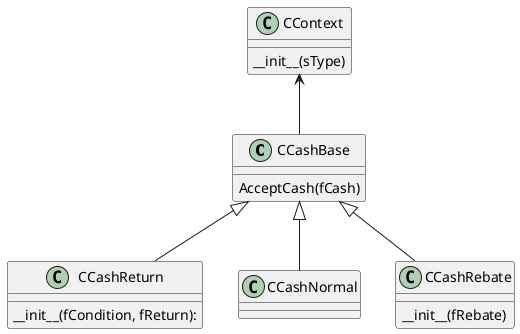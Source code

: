 @startuml

class CCashBase {
    AcceptCash(fCash)
}

class CCashReturn {
    __init__(fCondition, fReturn):
}

class CCashNormal {

}

class CCashRebate {
    __init__(fRebate)
}

class CContext {
    __init__(sType)
}

CCashBase <|-- CCashNormal
CCashBase <|-- CCashReturn
CCashBase <|-- CCashRebate

CContext <-- CCashBase

@enduml